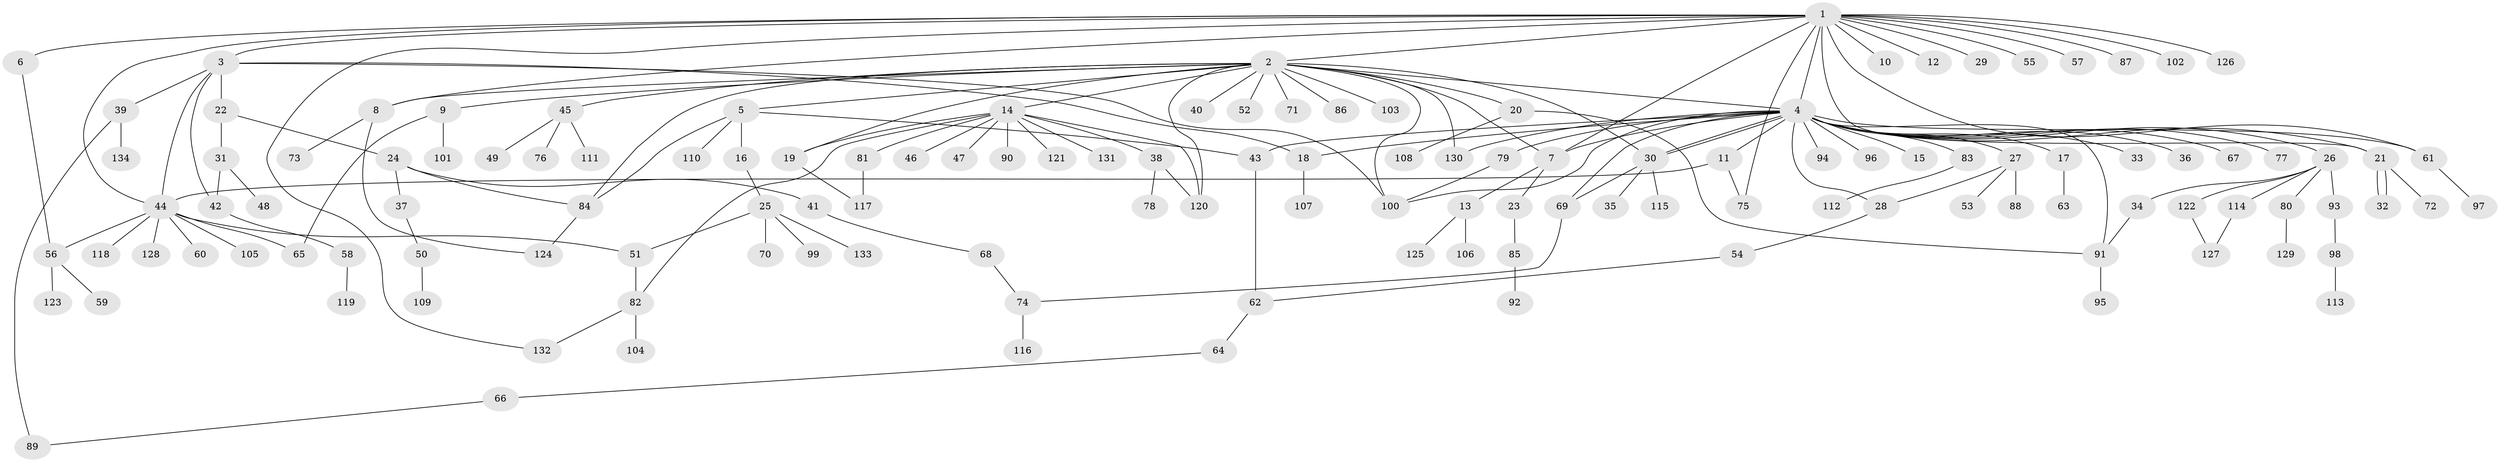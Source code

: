 // Generated by graph-tools (version 1.1) at 2025/48/03/09/25 04:48:22]
// undirected, 134 vertices, 172 edges
graph export_dot {
graph [start="1"]
  node [color=gray90,style=filled];
  1;
  2;
  3;
  4;
  5;
  6;
  7;
  8;
  9;
  10;
  11;
  12;
  13;
  14;
  15;
  16;
  17;
  18;
  19;
  20;
  21;
  22;
  23;
  24;
  25;
  26;
  27;
  28;
  29;
  30;
  31;
  32;
  33;
  34;
  35;
  36;
  37;
  38;
  39;
  40;
  41;
  42;
  43;
  44;
  45;
  46;
  47;
  48;
  49;
  50;
  51;
  52;
  53;
  54;
  55;
  56;
  57;
  58;
  59;
  60;
  61;
  62;
  63;
  64;
  65;
  66;
  67;
  68;
  69;
  70;
  71;
  72;
  73;
  74;
  75;
  76;
  77;
  78;
  79;
  80;
  81;
  82;
  83;
  84;
  85;
  86;
  87;
  88;
  89;
  90;
  91;
  92;
  93;
  94;
  95;
  96;
  97;
  98;
  99;
  100;
  101;
  102;
  103;
  104;
  105;
  106;
  107;
  108;
  109;
  110;
  111;
  112;
  113;
  114;
  115;
  116;
  117;
  118;
  119;
  120;
  121;
  122;
  123;
  124;
  125;
  126;
  127;
  128;
  129;
  130;
  131;
  132;
  133;
  134;
  1 -- 2;
  1 -- 3;
  1 -- 4;
  1 -- 6;
  1 -- 7;
  1 -- 8;
  1 -- 10;
  1 -- 12;
  1 -- 21;
  1 -- 29;
  1 -- 44;
  1 -- 55;
  1 -- 57;
  1 -- 61;
  1 -- 75;
  1 -- 87;
  1 -- 102;
  1 -- 126;
  1 -- 132;
  2 -- 4;
  2 -- 5;
  2 -- 7;
  2 -- 8;
  2 -- 9;
  2 -- 14;
  2 -- 19;
  2 -- 20;
  2 -- 30;
  2 -- 40;
  2 -- 45;
  2 -- 52;
  2 -- 71;
  2 -- 84;
  2 -- 86;
  2 -- 100;
  2 -- 103;
  2 -- 120;
  2 -- 130;
  3 -- 18;
  3 -- 22;
  3 -- 39;
  3 -- 42;
  3 -- 44;
  3 -- 100;
  4 -- 7;
  4 -- 11;
  4 -- 15;
  4 -- 17;
  4 -- 18;
  4 -- 21;
  4 -- 26;
  4 -- 27;
  4 -- 28;
  4 -- 30;
  4 -- 30;
  4 -- 33;
  4 -- 36;
  4 -- 43;
  4 -- 61;
  4 -- 67;
  4 -- 69;
  4 -- 77;
  4 -- 79;
  4 -- 83;
  4 -- 91;
  4 -- 94;
  4 -- 96;
  4 -- 100;
  4 -- 130;
  5 -- 16;
  5 -- 43;
  5 -- 84;
  5 -- 110;
  6 -- 56;
  7 -- 13;
  7 -- 23;
  8 -- 73;
  8 -- 124;
  9 -- 65;
  9 -- 101;
  11 -- 44;
  11 -- 75;
  13 -- 106;
  13 -- 125;
  14 -- 19;
  14 -- 38;
  14 -- 46;
  14 -- 47;
  14 -- 81;
  14 -- 82;
  14 -- 90;
  14 -- 120;
  14 -- 121;
  14 -- 131;
  16 -- 25;
  17 -- 63;
  18 -- 107;
  19 -- 117;
  20 -- 91;
  20 -- 108;
  21 -- 32;
  21 -- 32;
  21 -- 72;
  22 -- 24;
  22 -- 31;
  23 -- 85;
  24 -- 37;
  24 -- 41;
  24 -- 84;
  25 -- 51;
  25 -- 70;
  25 -- 99;
  25 -- 133;
  26 -- 34;
  26 -- 80;
  26 -- 93;
  26 -- 114;
  26 -- 122;
  27 -- 28;
  27 -- 53;
  27 -- 88;
  28 -- 54;
  30 -- 35;
  30 -- 69;
  30 -- 115;
  31 -- 42;
  31 -- 48;
  34 -- 91;
  37 -- 50;
  38 -- 78;
  38 -- 120;
  39 -- 89;
  39 -- 134;
  41 -- 68;
  42 -- 58;
  43 -- 62;
  44 -- 51;
  44 -- 56;
  44 -- 60;
  44 -- 65;
  44 -- 105;
  44 -- 118;
  44 -- 128;
  45 -- 49;
  45 -- 76;
  45 -- 111;
  50 -- 109;
  51 -- 82;
  54 -- 62;
  56 -- 59;
  56 -- 123;
  58 -- 119;
  61 -- 97;
  62 -- 64;
  64 -- 66;
  66 -- 89;
  68 -- 74;
  69 -- 74;
  74 -- 116;
  79 -- 100;
  80 -- 129;
  81 -- 117;
  82 -- 104;
  82 -- 132;
  83 -- 112;
  84 -- 124;
  85 -- 92;
  91 -- 95;
  93 -- 98;
  98 -- 113;
  114 -- 127;
  122 -- 127;
}
